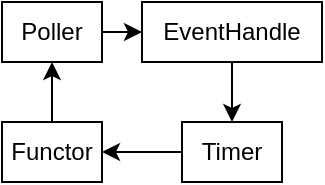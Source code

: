 <mxfile version="25.0.3">
  <diagram name="第 1 页" id="q5K13vannS5evUOn7DiE">
    <mxGraphModel dx="574" dy="331" grid="1" gridSize="10" guides="1" tooltips="1" connect="1" arrows="1" fold="1" page="1" pageScale="1" pageWidth="827" pageHeight="1169" math="0" shadow="0">
      <root>
        <mxCell id="0" />
        <mxCell id="1" parent="0" />
        <mxCell id="CjSr9SJR7toRidrl88-c-7" value="" style="edgeStyle=orthogonalEdgeStyle;rounded=0;orthogonalLoop=1;jettySize=auto;html=1;" edge="1" parent="1" source="CjSr9SJR7toRidrl88-c-1" target="CjSr9SJR7toRidrl88-c-4">
          <mxGeometry relative="1" as="geometry" />
        </mxCell>
        <mxCell id="CjSr9SJR7toRidrl88-c-1" value="Poller" style="rounded=0;whiteSpace=wrap;html=1;" vertex="1" parent="1">
          <mxGeometry x="130" y="170" width="50" height="30" as="geometry" />
        </mxCell>
        <mxCell id="CjSr9SJR7toRidrl88-c-9" value="" style="edgeStyle=orthogonalEdgeStyle;rounded=0;orthogonalLoop=1;jettySize=auto;html=1;" edge="1" parent="1" source="CjSr9SJR7toRidrl88-c-3" target="CjSr9SJR7toRidrl88-c-5">
          <mxGeometry relative="1" as="geometry" />
        </mxCell>
        <mxCell id="CjSr9SJR7toRidrl88-c-3" value="Timer" style="rounded=0;whiteSpace=wrap;html=1;" vertex="1" parent="1">
          <mxGeometry x="220" y="230" width="50" height="30" as="geometry" />
        </mxCell>
        <mxCell id="CjSr9SJR7toRidrl88-c-8" value="" style="edgeStyle=orthogonalEdgeStyle;rounded=0;orthogonalLoop=1;jettySize=auto;html=1;" edge="1" parent="1" source="CjSr9SJR7toRidrl88-c-4" target="CjSr9SJR7toRidrl88-c-3">
          <mxGeometry relative="1" as="geometry" />
        </mxCell>
        <mxCell id="CjSr9SJR7toRidrl88-c-4" value="EventHandle" style="rounded=0;whiteSpace=wrap;html=1;" vertex="1" parent="1">
          <mxGeometry x="200" y="170" width="90" height="30" as="geometry" />
        </mxCell>
        <mxCell id="CjSr9SJR7toRidrl88-c-10" value="" style="edgeStyle=orthogonalEdgeStyle;rounded=0;orthogonalLoop=1;jettySize=auto;html=1;" edge="1" parent="1" source="CjSr9SJR7toRidrl88-c-5" target="CjSr9SJR7toRidrl88-c-1">
          <mxGeometry relative="1" as="geometry" />
        </mxCell>
        <mxCell id="CjSr9SJR7toRidrl88-c-5" value="Functor" style="rounded=0;whiteSpace=wrap;html=1;" vertex="1" parent="1">
          <mxGeometry x="130" y="230" width="50" height="30" as="geometry" />
        </mxCell>
      </root>
    </mxGraphModel>
  </diagram>
</mxfile>
